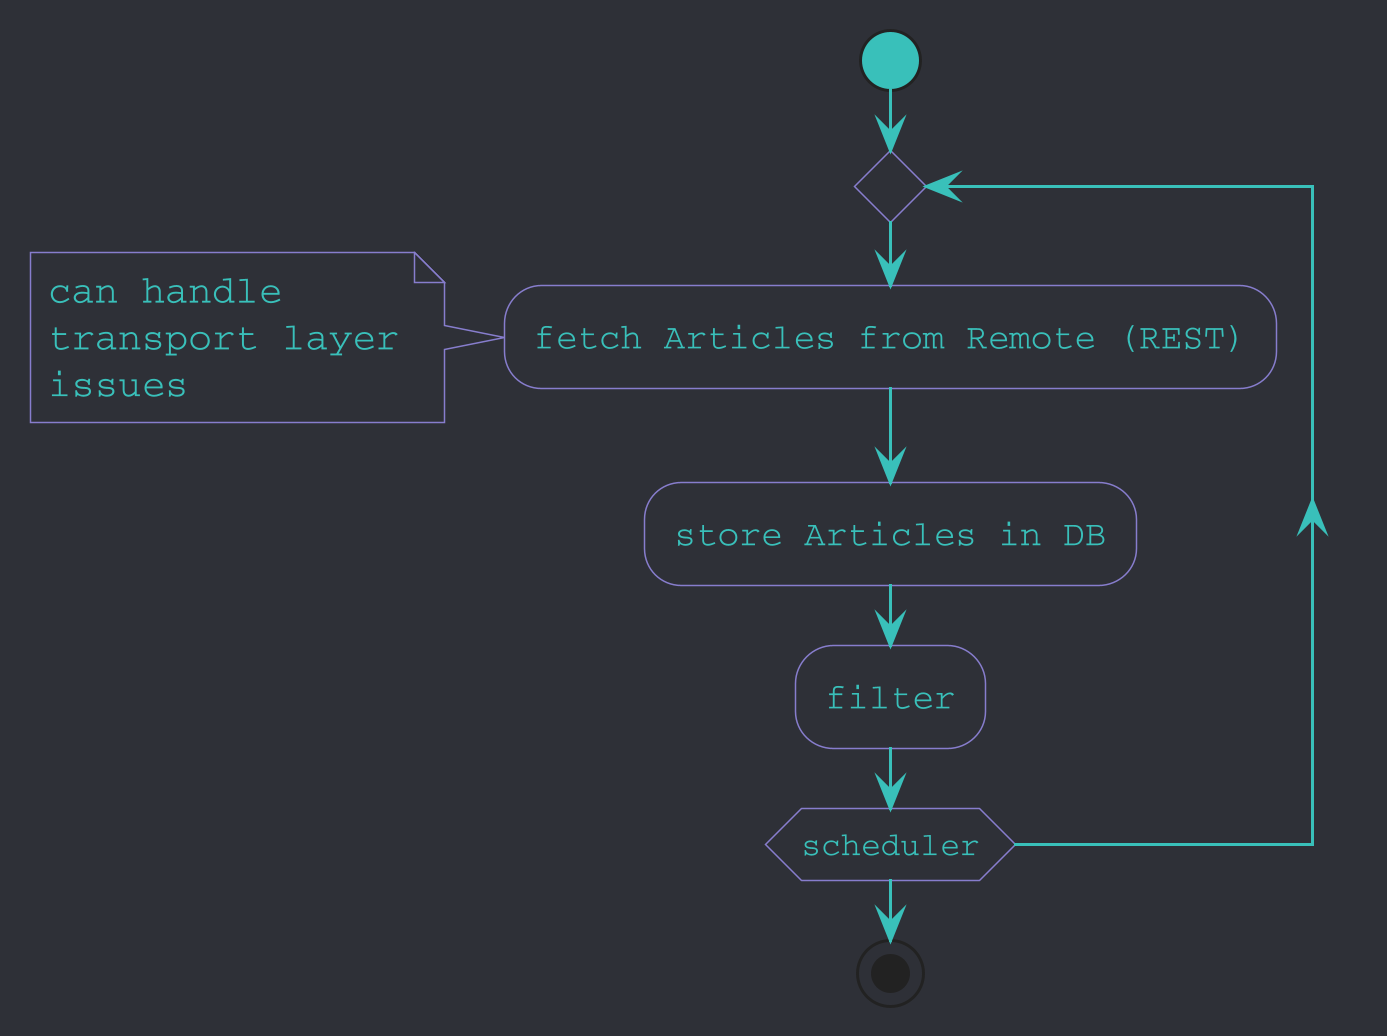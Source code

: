 @startuml
scale 3

skinparam shadowing false
skinparam backgroundColor #2e3037
skinparam arrowColor #39c0ba
skinparam defaultFontColor #39c0ba

skinparam activity {
  StartColor #39c0ba
  EndColor #39c0ba
  BarColor #39c0ba
  BackgroundColor #2e3037
  BorderColor #877dcd
  FontName Courier
  DiamondBackgroundColor #2e3037
  DiamondBorderColor #877dcd
}

skinparam note {
  BackgroundColor #2e3037
  BorderColor #877dcd
  FontName Courier
}


start
repeat
  :fetch Articles from Remote (REST);
  note left
    can handle
    transport layer
    issues
  end note
  :store Articles in DB;
  :filter;
repeat while (scheduler)
stop
@enduml

